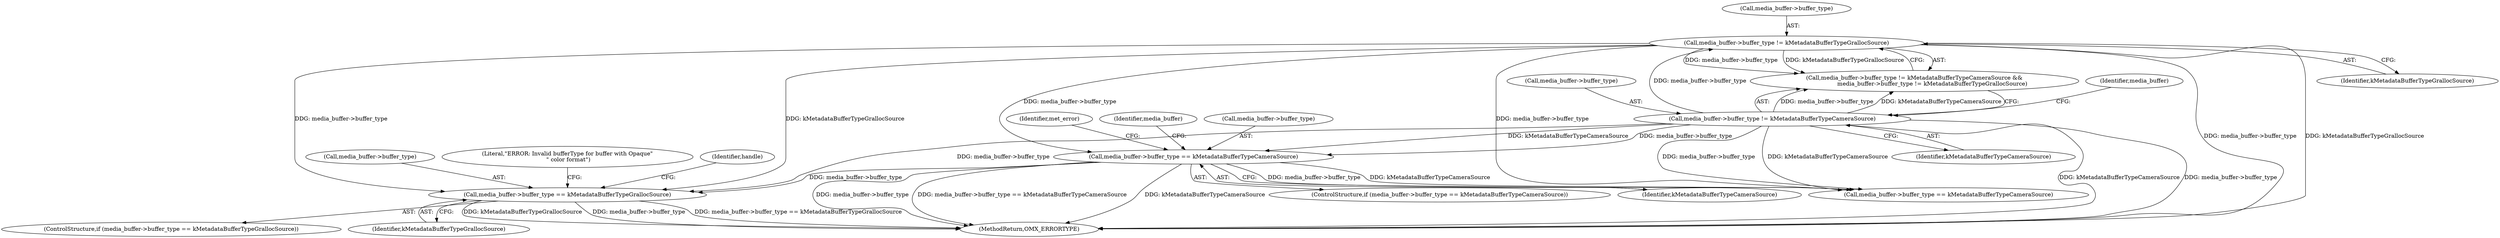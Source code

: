 digraph "0_Android_4ed06d14080d8667d5be14eed200e378cba78345_0@pointer" {
"1000460" [label="(Call,media_buffer->buffer_type == kMetadataBufferTypeGrallocSource)"];
"1000193" [label="(Call,media_buffer->buffer_type != kMetadataBufferTypeGrallocSource)"];
"1000188" [label="(Call,media_buffer->buffer_type != kMetadataBufferTypeCameraSource)"];
"1000205" [label="(Call,media_buffer->buffer_type == kMetadataBufferTypeCameraSource)"];
"1000204" [label="(ControlStructure,if (media_buffer->buffer_type == kMetadataBufferTypeCameraSource))"];
"1000197" [label="(Identifier,kMetadataBufferTypeGrallocSource)"];
"1000461" [label="(Call,media_buffer->buffer_type)"];
"1000488" [label="(Literal,\"ERROR: Invalid bufferType for buffer with Opaque\"\n \" color format\")"];
"1000195" [label="(Identifier,media_buffer)"];
"1000193" [label="(Call,media_buffer->buffer_type != kMetadataBufferTypeGrallocSource)"];
"1000194" [label="(Call,media_buffer->buffer_type)"];
"1000245" [label="(Identifier,met_error)"];
"1000468" [label="(Identifier,handle)"];
"1000323" [label="(Call,media_buffer->buffer_type == kMetadataBufferTypeCameraSource)"];
"1000189" [label="(Call,media_buffer->buffer_type)"];
"1000214" [label="(Identifier,media_buffer)"];
"1000209" [label="(Identifier,kMetadataBufferTypeCameraSource)"];
"1000205" [label="(Call,media_buffer->buffer_type == kMetadataBufferTypeCameraSource)"];
"1000464" [label="(Identifier,kMetadataBufferTypeGrallocSource)"];
"1000188" [label="(Call,media_buffer->buffer_type != kMetadataBufferTypeCameraSource)"];
"1000187" [label="(Call,media_buffer->buffer_type != kMetadataBufferTypeCameraSource &&\n                    media_buffer->buffer_type != kMetadataBufferTypeGrallocSource)"];
"1000192" [label="(Identifier,kMetadataBufferTypeCameraSource)"];
"1000459" [label="(ControlStructure,if (media_buffer->buffer_type == kMetadataBufferTypeGrallocSource))"];
"1000619" [label="(MethodReturn,OMX_ERRORTYPE)"];
"1000460" [label="(Call,media_buffer->buffer_type == kMetadataBufferTypeGrallocSource)"];
"1000206" [label="(Call,media_buffer->buffer_type)"];
"1000460" -> "1000459"  [label="AST: "];
"1000460" -> "1000464"  [label="CFG: "];
"1000461" -> "1000460"  [label="AST: "];
"1000464" -> "1000460"  [label="AST: "];
"1000468" -> "1000460"  [label="CFG: "];
"1000488" -> "1000460"  [label="CFG: "];
"1000460" -> "1000619"  [label="DDG: media_buffer->buffer_type"];
"1000460" -> "1000619"  [label="DDG: media_buffer->buffer_type == kMetadataBufferTypeGrallocSource"];
"1000460" -> "1000619"  [label="DDG: kMetadataBufferTypeGrallocSource"];
"1000193" -> "1000460"  [label="DDG: media_buffer->buffer_type"];
"1000193" -> "1000460"  [label="DDG: kMetadataBufferTypeGrallocSource"];
"1000188" -> "1000460"  [label="DDG: media_buffer->buffer_type"];
"1000205" -> "1000460"  [label="DDG: media_buffer->buffer_type"];
"1000193" -> "1000187"  [label="AST: "];
"1000193" -> "1000197"  [label="CFG: "];
"1000194" -> "1000193"  [label="AST: "];
"1000197" -> "1000193"  [label="AST: "];
"1000187" -> "1000193"  [label="CFG: "];
"1000193" -> "1000619"  [label="DDG: media_buffer->buffer_type"];
"1000193" -> "1000619"  [label="DDG: kMetadataBufferTypeGrallocSource"];
"1000193" -> "1000187"  [label="DDG: media_buffer->buffer_type"];
"1000193" -> "1000187"  [label="DDG: kMetadataBufferTypeGrallocSource"];
"1000188" -> "1000193"  [label="DDG: media_buffer->buffer_type"];
"1000193" -> "1000205"  [label="DDG: media_buffer->buffer_type"];
"1000193" -> "1000323"  [label="DDG: media_buffer->buffer_type"];
"1000188" -> "1000187"  [label="AST: "];
"1000188" -> "1000192"  [label="CFG: "];
"1000189" -> "1000188"  [label="AST: "];
"1000192" -> "1000188"  [label="AST: "];
"1000195" -> "1000188"  [label="CFG: "];
"1000187" -> "1000188"  [label="CFG: "];
"1000188" -> "1000619"  [label="DDG: media_buffer->buffer_type"];
"1000188" -> "1000619"  [label="DDG: kMetadataBufferTypeCameraSource"];
"1000188" -> "1000187"  [label="DDG: media_buffer->buffer_type"];
"1000188" -> "1000187"  [label="DDG: kMetadataBufferTypeCameraSource"];
"1000188" -> "1000205"  [label="DDG: media_buffer->buffer_type"];
"1000188" -> "1000205"  [label="DDG: kMetadataBufferTypeCameraSource"];
"1000188" -> "1000323"  [label="DDG: media_buffer->buffer_type"];
"1000188" -> "1000323"  [label="DDG: kMetadataBufferTypeCameraSource"];
"1000205" -> "1000204"  [label="AST: "];
"1000205" -> "1000209"  [label="CFG: "];
"1000206" -> "1000205"  [label="AST: "];
"1000209" -> "1000205"  [label="AST: "];
"1000214" -> "1000205"  [label="CFG: "];
"1000245" -> "1000205"  [label="CFG: "];
"1000205" -> "1000619"  [label="DDG: kMetadataBufferTypeCameraSource"];
"1000205" -> "1000619"  [label="DDG: media_buffer->buffer_type"];
"1000205" -> "1000619"  [label="DDG: media_buffer->buffer_type == kMetadataBufferTypeCameraSource"];
"1000205" -> "1000323"  [label="DDG: media_buffer->buffer_type"];
"1000205" -> "1000323"  [label="DDG: kMetadataBufferTypeCameraSource"];
}
